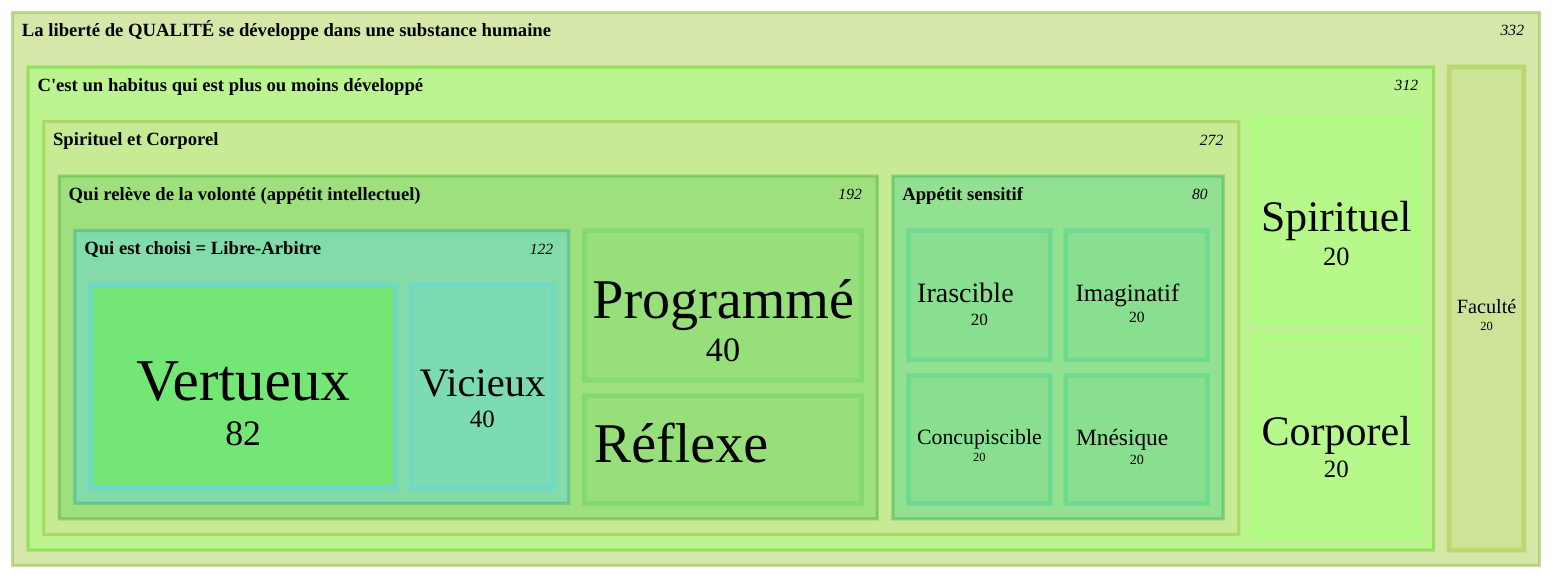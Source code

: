 ---
config:
  theme: forest
  themeVariables:
    fontFamily: verdana
---
treemap-beta
%% Diagramme pour la liberté de qualité
"La liberté de QUALITÉ se développe dans une substance humaine"
    "C'est un habitus qui est plus ou moins développé"
    %% J'avais choisi au départ de mettre qualité mais j'ai préféré
    %% le terme d'habitus
      "Spirituel et Corporel"
        "Qui relève de la volonté (appétit intellectuel)"
            "Qui est choisi = Libre-Arbitre"
                "Vertueux":82:::important
                "Vicieux":40
            "Réflexe      ":30
            "Programmé":40
        "Appétit sensitif"
            "Irascible    ":20
            "Concupiscible":20
            "Imaginatif   ":20
            "Mnésique     ":20
      "Spirituel":20
      "Corporel":20
    "Faculté":20
classDef important fill:#5F0